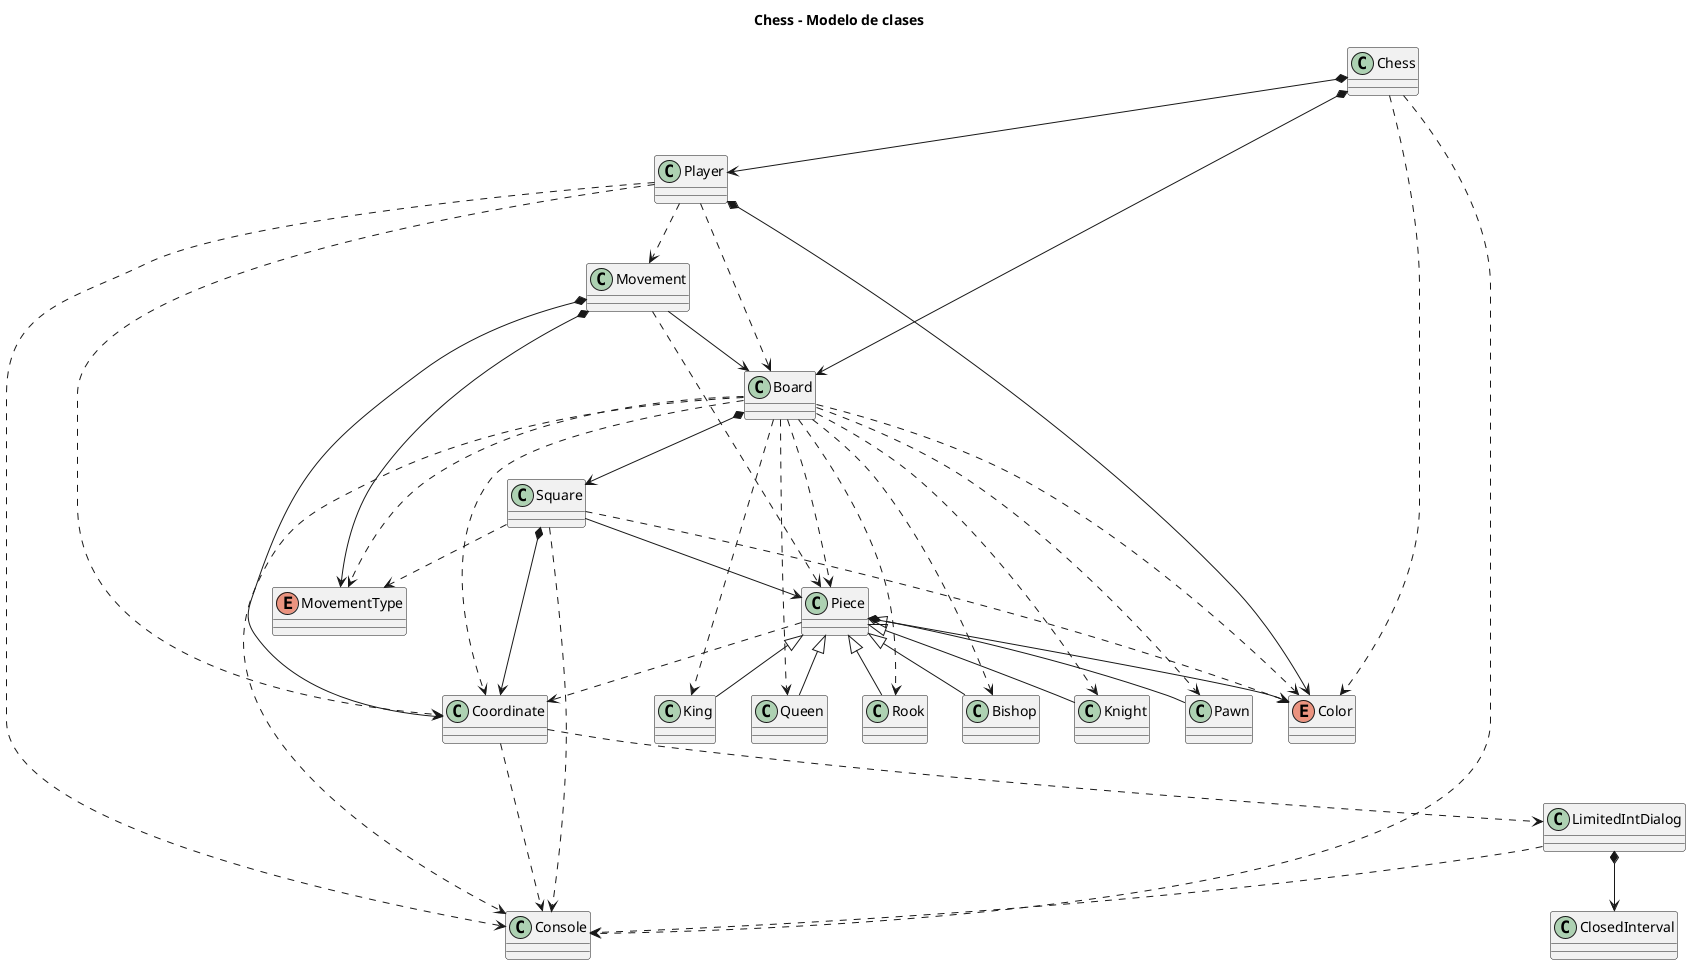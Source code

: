 @startuml

title Chess - Modelo de clases

Class Chess

Chess *--> Board
Chess *--> Player
Chess ..> Color
Chess ..> Console

Class Board

Board *--> Square
Board ..> Coordinate
Board ..> Color
Board ..> Piece
Board ..> King
Board ..> Queen
Board ..> Rook
Board ..> Bishop
Board ..> Knight
Board ..> Pawn
Board ..> Console
Board ..> MovementType

Class Player

Player *--> Color
Player ..> Board
Player ..> Coordinate
Player ..> Console
Player ..> Movement

Class Console

Enum Color

Class Square

Square --> Piece
Square *--> Coordinate
Square ..> Color
Square ..> Console
Square ..> MovementType

Class Coordinate

Coordinate ..> Console
Coordinate ..> LimitedIntDialog

Class Piece

Piece *--> Color
Piece ..> Coordinate

Class King

Piece <|-- King

Class Queen

Piece <|-- Queen

Class Rook

Piece <|-- Rook

Class Bishop

Piece <|-- Bishop

Class Knight

Piece <|-- Knight

Class Pawn

Piece <|-- Pawn

Class Movement

Movement --> Board
Movement *--> Coordinate
Movement *--> MovementType
Movement ..> Piece

Enum MovementType 

Class LimitedIntDialog

LimitedIntDialog *--> ClosedInterval
LimitedIntDialog ..> Console

Class ClosedInterval

@enduml
